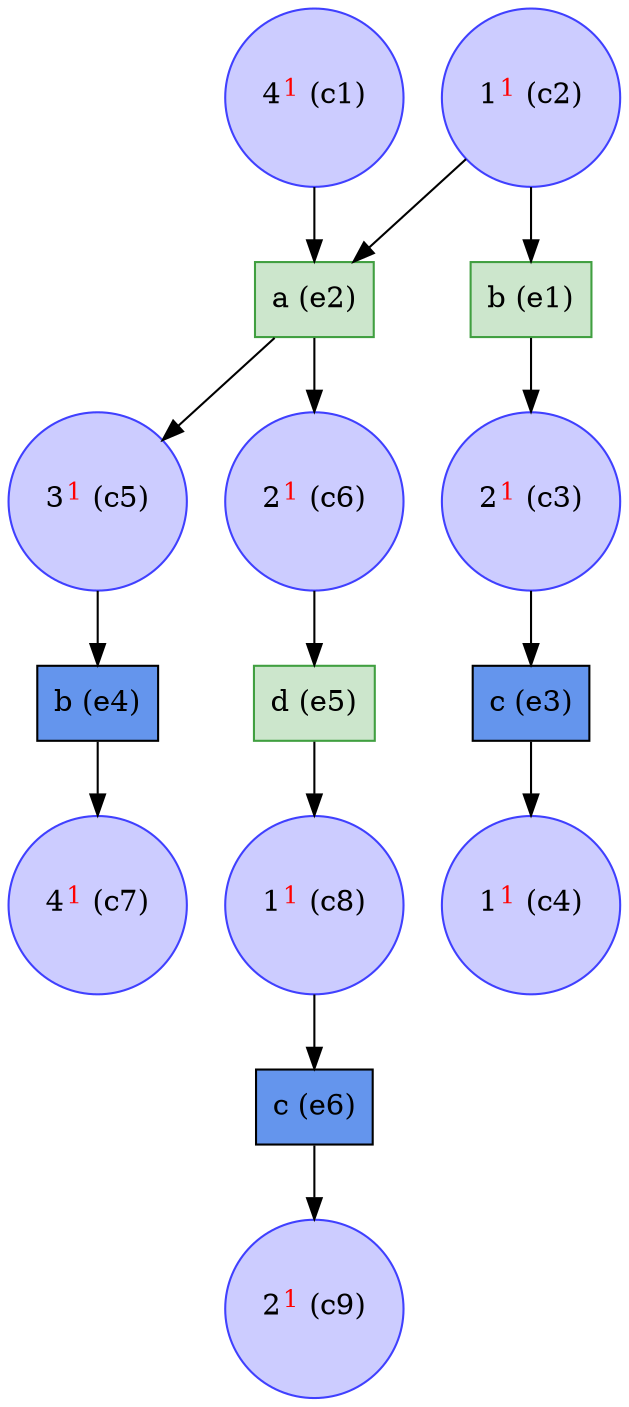 digraph test {
  c1 -> e2;
  c2 -> e2;
  c2 -> e1;
  e1 -> c3;
  c3 -> e3;
  e3 -> c4;
  e2 -> c5;
  c5 -> e4;
  e2 -> c6;
  c6 -> e5;
  e4 -> c7;
  e5 -> c8;
  c8 -> e6;
  e6 -> c9;
  c1 [color="#4040ff" fillcolor="#ccccff" label= <4<FONT COLOR="red"><SUP>1</SUP></FONT>&nbsp;(c1)> shape=circle style=filled];
  c2 [color="#4040ff" fillcolor="#ccccff" label= <1<FONT COLOR="red"><SUP>1</SUP></FONT>&nbsp;(c2)> shape=circle style=filled];
  c3 [color="#4040ff" fillcolor="#ccccff" label= <2<FONT COLOR="red"><SUP>1</SUP></FONT>&nbsp;(c3)> shape=circle style=filled];
  c4 [color="#4040ff" fillcolor="#ccccff" label= <1<FONT COLOR="red"><SUP>1</SUP></FONT>&nbsp;(c4)> shape=circle style=filled];
  c5 [color="#4040ff" fillcolor="#ccccff" label= <3<FONT COLOR="red"><SUP>1</SUP></FONT>&nbsp;(c5)> shape=circle style=filled];
  c6 [color="#4040ff" fillcolor="#ccccff" label= <2<FONT COLOR="red"><SUP>1</SUP></FONT>&nbsp;(c6)> shape=circle style=filled];
  c7 [color="#4040ff" fillcolor="#ccccff" label= <4<FONT COLOR="red"><SUP>1</SUP></FONT>&nbsp;(c7)> shape=circle style=filled];
  c8 [color="#4040ff" fillcolor="#ccccff" label= <1<FONT COLOR="red"><SUP>1</SUP></FONT>&nbsp;(c8)> shape=circle style=filled];
  c9 [color="#4040ff" fillcolor="#ccccff" label= <2<FONT COLOR="red"><SUP>1</SUP></FONT>&nbsp;(c9)> shape=circle style=filled];
  e1 [color="#409f40" fillcolor="#cce6cc" label="b (e1)" shape=box style=filled];
  e2 [color="#409f40" fillcolor="#cce6cc" label="a (e2)" shape=box style=filled];
  e3 [color=black fillcolor=cornflowerblue label="c (e3)" shape=box style=filled];
  e4 [color=black fillcolor=cornflowerblue label="b (e4)" shape=box style=filled];
  e5 [color="#409f40" fillcolor="#cce6cc" label="d (e5)" shape=box style=filled];
  e6 [color=black fillcolor=cornflowerblue label="c (e6)" shape=box style=filled];
}
